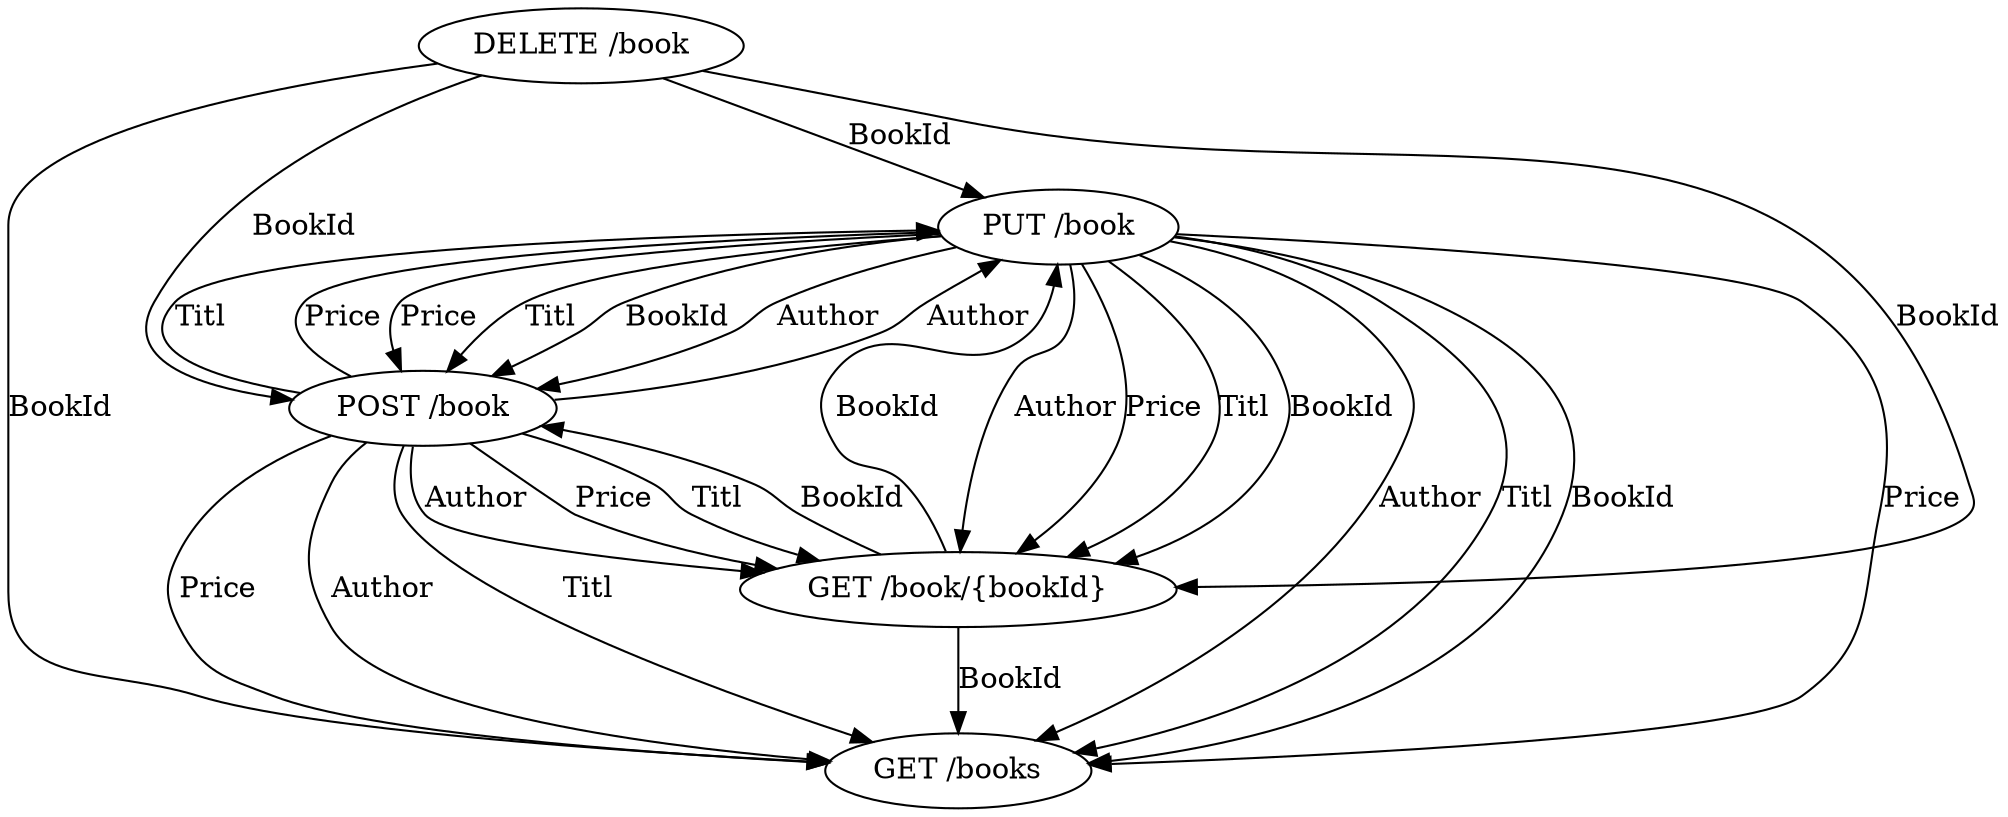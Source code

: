digraph G {
  1 [ label="GET /books" ];
  2 [ label="PUT /book" ];
  3 [ label="DELETE /book" ];
  4 [ label="POST /book" ];
  5 [ label="GET /book/{bookId}" ];
  4 -> 1 [ label="Price" ];
  4 -> 1 [ label="Author" ];
  4 -> 1 [ label="Titl" ];
  2 -> 1 [ label="Price" ];
  2 -> 1 [ label="Author" ];
  2 -> 1 [ label="Titl" ];
  2 -> 1 [ label="BookId" ];
  5 -> 1 [ label="BookId" ];
  3 -> 1 [ label="BookId" ];
  2 -> 4 [ label="Price" ];
  2 -> 4 [ label="Titl" ];
  2 -> 4 [ label="BookId" ];
  2 -> 4 [ label="Author" ];
  5 -> 4 [ label="BookId" ];
  3 -> 4 [ label="BookId" ];
  4 -> 2 [ label="Author" ];
  4 -> 2 [ label="Titl" ];
  4 -> 2 [ label="Price" ];
  5 -> 2 [ label="BookId" ];
  3 -> 2 [ label="BookId" ];
  4 -> 5 [ label="Author" ];
  4 -> 5 [ label="Price" ];
  4 -> 5 [ label="Titl" ];
  2 -> 5 [ label="Author" ];
  2 -> 5 [ label="Price" ];
  2 -> 5 [ label="Titl" ];
  2 -> 5 [ label="BookId" ];
  3 -> 5 [ label="BookId" ];
}
